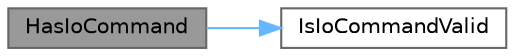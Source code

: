 digraph "HasIoCommand"
{
 // LATEX_PDF_SIZE
  bgcolor="transparent";
  edge [fontname=Helvetica,fontsize=10,labelfontname=Helvetica,labelfontsize=10];
  node [fontname=Helvetica,fontsize=10,shape=box,height=0.2,width=0.4];
  rankdir="LR";
  Node1 [id="Node000001",label="HasIoCommand",height=0.2,width=0.4,color="gray40", fillcolor="grey60", style="filled", fontcolor="black",tooltip="액션 객체 배열에 IO 명령이 포함되어 있는지 확인합니다."];
  Node1 -> Node2 [id="edge1_Node000001_Node000002",color="steelblue1",style="solid",tooltip=" "];
  Node2 [id="Node000002",label="IsIoCommandValid",height=0.2,width=0.4,color="grey40", fillcolor="white", style="filled",URL="$a00047.html#a299196fd634aa575c0633671a7b052b9",tooltip="지정된 액션에 IO 명령이 유효한지 확인합니다."];
}
